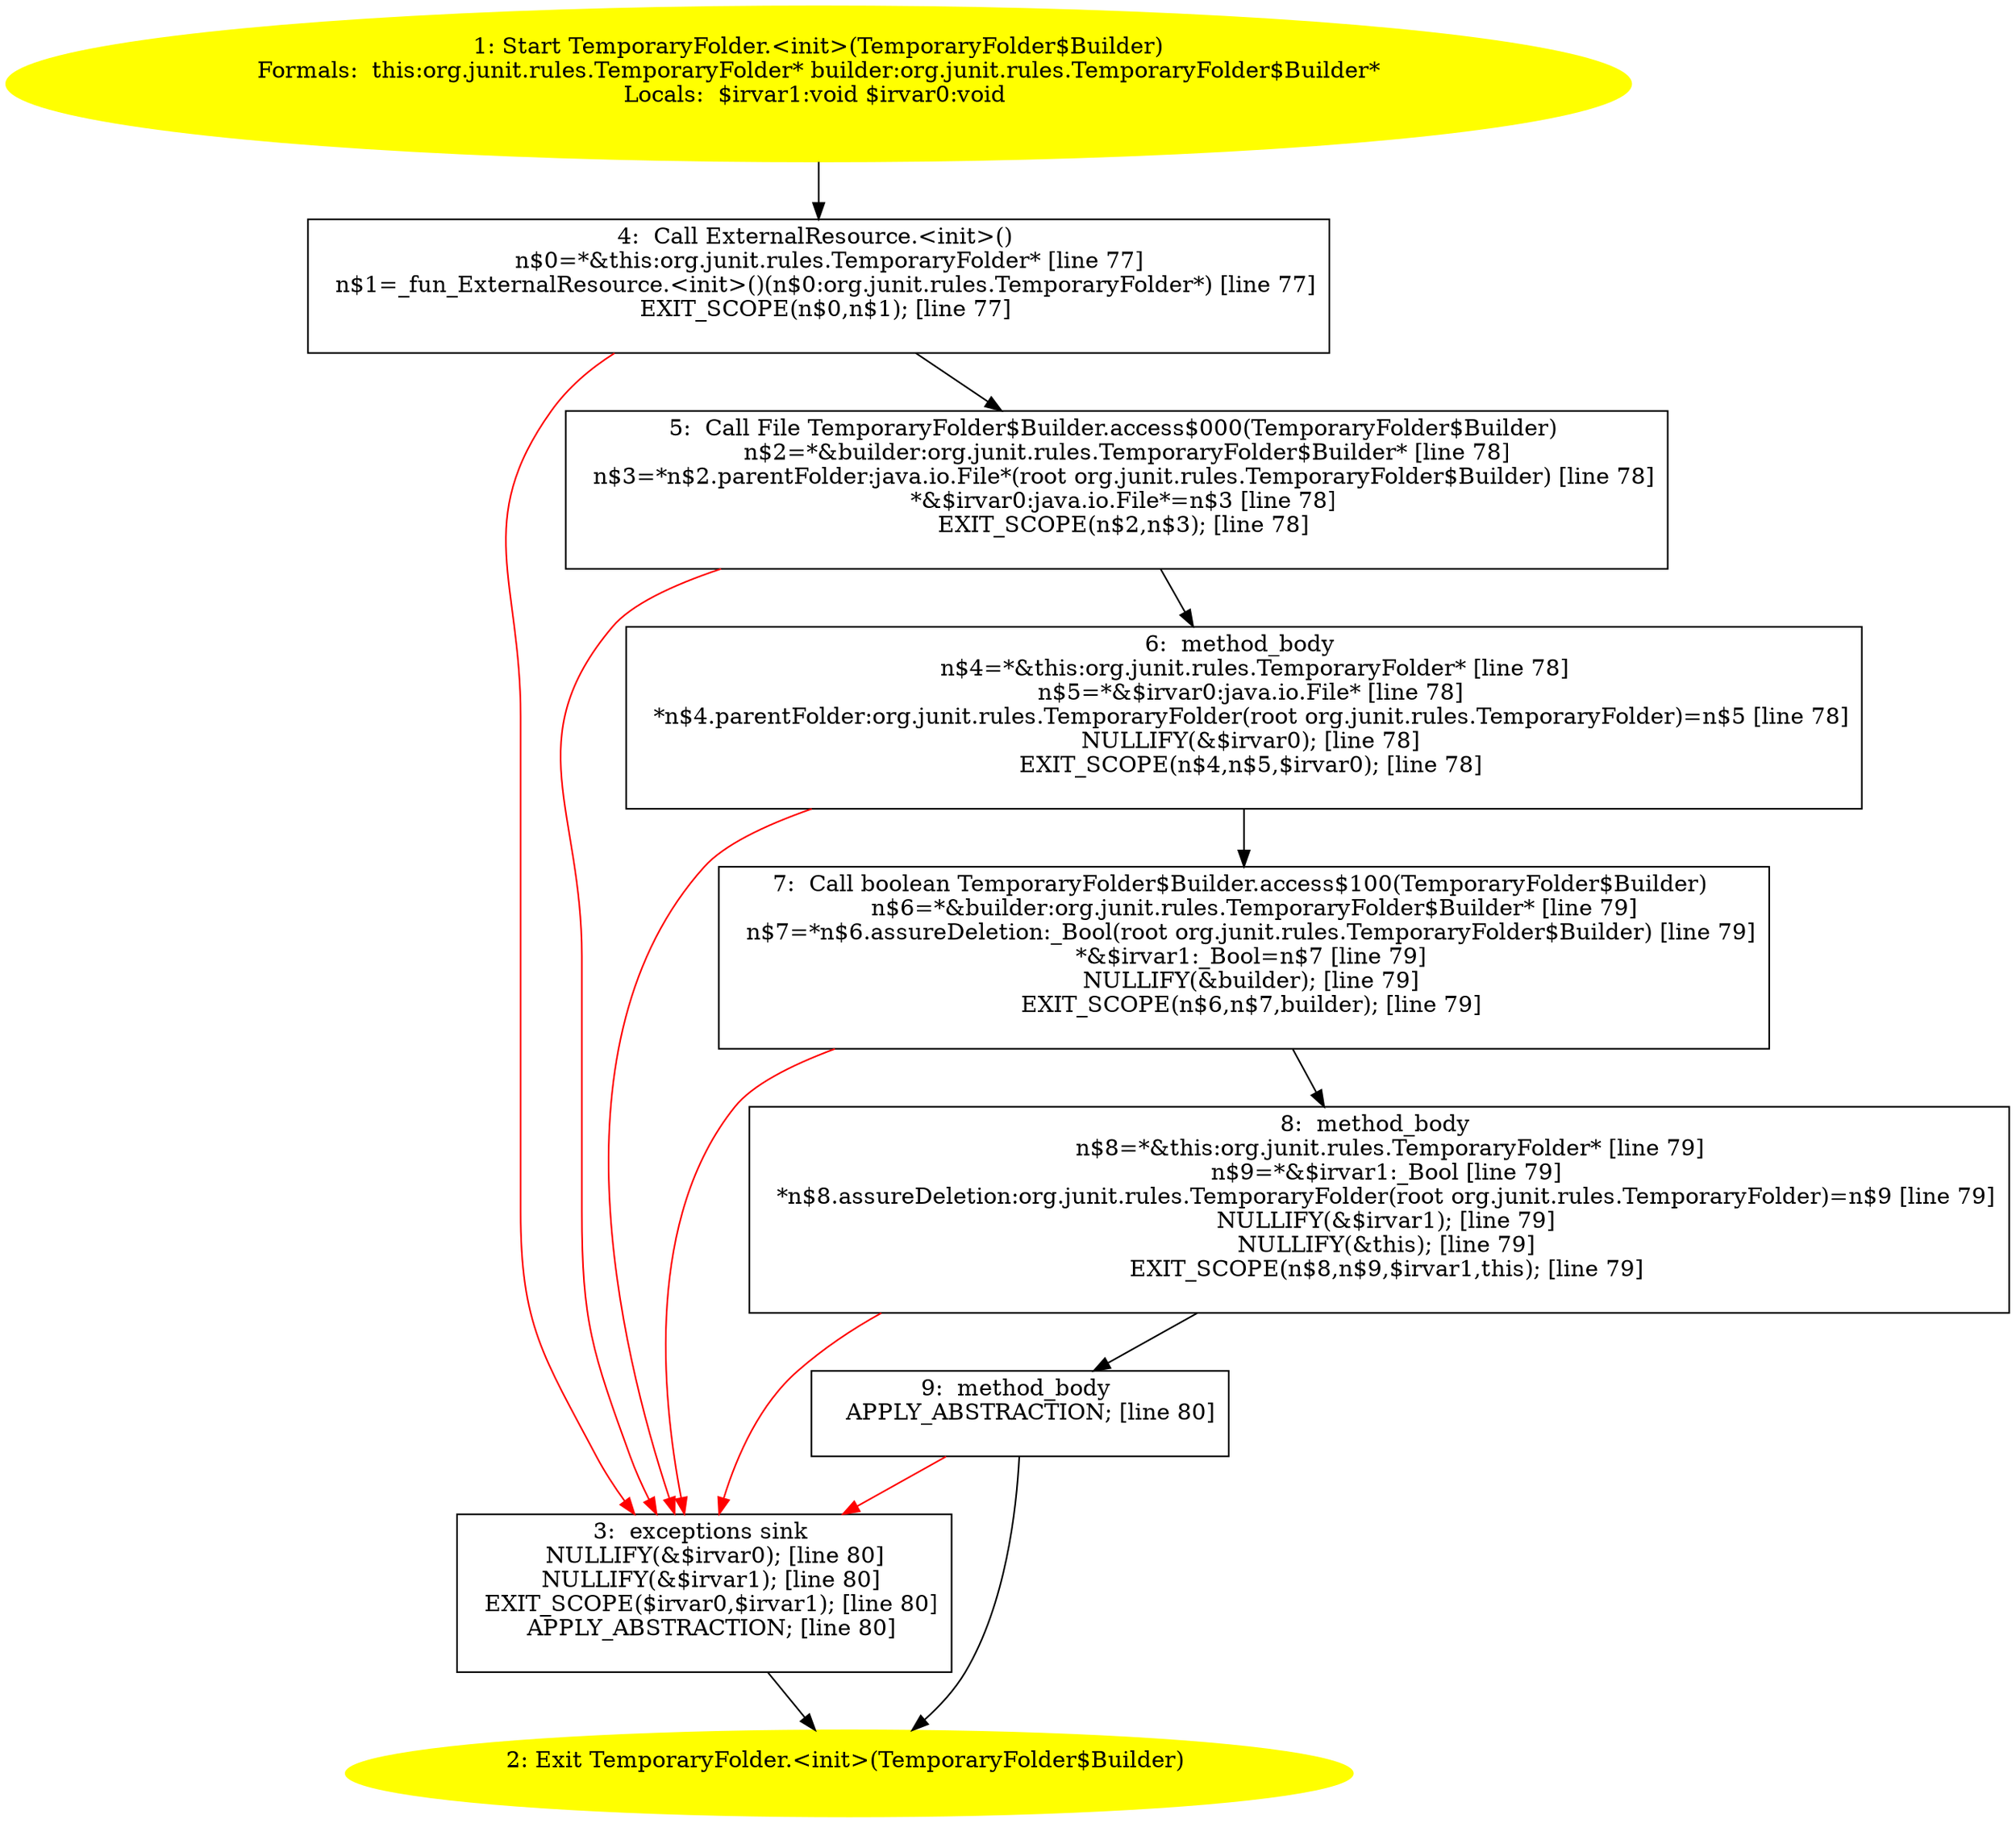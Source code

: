 /* @generated */
digraph cfg {
"org.junit.rules.TemporaryFolder.<init>(org.junit.rules.TemporaryFolder$Builder).3e97790fc7a08050f468dd31815ec9bf_1" [label="1: Start TemporaryFolder.<init>(TemporaryFolder$Builder)\nFormals:  this:org.junit.rules.TemporaryFolder* builder:org.junit.rules.TemporaryFolder$Builder*\nLocals:  $irvar1:void $irvar0:void \n  " color=yellow style=filled]
	

	 "org.junit.rules.TemporaryFolder.<init>(org.junit.rules.TemporaryFolder$Builder).3e97790fc7a08050f468dd31815ec9bf_1" -> "org.junit.rules.TemporaryFolder.<init>(org.junit.rules.TemporaryFolder$Builder).3e97790fc7a08050f468dd31815ec9bf_4" ;
"org.junit.rules.TemporaryFolder.<init>(org.junit.rules.TemporaryFolder$Builder).3e97790fc7a08050f468dd31815ec9bf_2" [label="2: Exit TemporaryFolder.<init>(TemporaryFolder$Builder) \n  " color=yellow style=filled]
	

"org.junit.rules.TemporaryFolder.<init>(org.junit.rules.TemporaryFolder$Builder).3e97790fc7a08050f468dd31815ec9bf_3" [label="3:  exceptions sink \n   NULLIFY(&$irvar0); [line 80]\n  NULLIFY(&$irvar1); [line 80]\n  EXIT_SCOPE($irvar0,$irvar1); [line 80]\n  APPLY_ABSTRACTION; [line 80]\n " shape="box"]
	

	 "org.junit.rules.TemporaryFolder.<init>(org.junit.rules.TemporaryFolder$Builder).3e97790fc7a08050f468dd31815ec9bf_3" -> "org.junit.rules.TemporaryFolder.<init>(org.junit.rules.TemporaryFolder$Builder).3e97790fc7a08050f468dd31815ec9bf_2" ;
"org.junit.rules.TemporaryFolder.<init>(org.junit.rules.TemporaryFolder$Builder).3e97790fc7a08050f468dd31815ec9bf_4" [label="4:  Call ExternalResource.<init>() \n   n$0=*&this:org.junit.rules.TemporaryFolder* [line 77]\n  n$1=_fun_ExternalResource.<init>()(n$0:org.junit.rules.TemporaryFolder*) [line 77]\n  EXIT_SCOPE(n$0,n$1); [line 77]\n " shape="box"]
	

	 "org.junit.rules.TemporaryFolder.<init>(org.junit.rules.TemporaryFolder$Builder).3e97790fc7a08050f468dd31815ec9bf_4" -> "org.junit.rules.TemporaryFolder.<init>(org.junit.rules.TemporaryFolder$Builder).3e97790fc7a08050f468dd31815ec9bf_5" ;
	 "org.junit.rules.TemporaryFolder.<init>(org.junit.rules.TemporaryFolder$Builder).3e97790fc7a08050f468dd31815ec9bf_4" -> "org.junit.rules.TemporaryFolder.<init>(org.junit.rules.TemporaryFolder$Builder).3e97790fc7a08050f468dd31815ec9bf_3" [color="red" ];
"org.junit.rules.TemporaryFolder.<init>(org.junit.rules.TemporaryFolder$Builder).3e97790fc7a08050f468dd31815ec9bf_5" [label="5:  Call File TemporaryFolder$Builder.access$000(TemporaryFolder$Builder) \n   n$2=*&builder:org.junit.rules.TemporaryFolder$Builder* [line 78]\n  n$3=*n$2.parentFolder:java.io.File*(root org.junit.rules.TemporaryFolder$Builder) [line 78]\n  *&$irvar0:java.io.File*=n$3 [line 78]\n  EXIT_SCOPE(n$2,n$3); [line 78]\n " shape="box"]
	

	 "org.junit.rules.TemporaryFolder.<init>(org.junit.rules.TemporaryFolder$Builder).3e97790fc7a08050f468dd31815ec9bf_5" -> "org.junit.rules.TemporaryFolder.<init>(org.junit.rules.TemporaryFolder$Builder).3e97790fc7a08050f468dd31815ec9bf_6" ;
	 "org.junit.rules.TemporaryFolder.<init>(org.junit.rules.TemporaryFolder$Builder).3e97790fc7a08050f468dd31815ec9bf_5" -> "org.junit.rules.TemporaryFolder.<init>(org.junit.rules.TemporaryFolder$Builder).3e97790fc7a08050f468dd31815ec9bf_3" [color="red" ];
"org.junit.rules.TemporaryFolder.<init>(org.junit.rules.TemporaryFolder$Builder).3e97790fc7a08050f468dd31815ec9bf_6" [label="6:  method_body \n   n$4=*&this:org.junit.rules.TemporaryFolder* [line 78]\n  n$5=*&$irvar0:java.io.File* [line 78]\n  *n$4.parentFolder:org.junit.rules.TemporaryFolder(root org.junit.rules.TemporaryFolder)=n$5 [line 78]\n  NULLIFY(&$irvar0); [line 78]\n  EXIT_SCOPE(n$4,n$5,$irvar0); [line 78]\n " shape="box"]
	

	 "org.junit.rules.TemporaryFolder.<init>(org.junit.rules.TemporaryFolder$Builder).3e97790fc7a08050f468dd31815ec9bf_6" -> "org.junit.rules.TemporaryFolder.<init>(org.junit.rules.TemporaryFolder$Builder).3e97790fc7a08050f468dd31815ec9bf_7" ;
	 "org.junit.rules.TemporaryFolder.<init>(org.junit.rules.TemporaryFolder$Builder).3e97790fc7a08050f468dd31815ec9bf_6" -> "org.junit.rules.TemporaryFolder.<init>(org.junit.rules.TemporaryFolder$Builder).3e97790fc7a08050f468dd31815ec9bf_3" [color="red" ];
"org.junit.rules.TemporaryFolder.<init>(org.junit.rules.TemporaryFolder$Builder).3e97790fc7a08050f468dd31815ec9bf_7" [label="7:  Call boolean TemporaryFolder$Builder.access$100(TemporaryFolder$Builder) \n   n$6=*&builder:org.junit.rules.TemporaryFolder$Builder* [line 79]\n  n$7=*n$6.assureDeletion:_Bool(root org.junit.rules.TemporaryFolder$Builder) [line 79]\n  *&$irvar1:_Bool=n$7 [line 79]\n  NULLIFY(&builder); [line 79]\n  EXIT_SCOPE(n$6,n$7,builder); [line 79]\n " shape="box"]
	

	 "org.junit.rules.TemporaryFolder.<init>(org.junit.rules.TemporaryFolder$Builder).3e97790fc7a08050f468dd31815ec9bf_7" -> "org.junit.rules.TemporaryFolder.<init>(org.junit.rules.TemporaryFolder$Builder).3e97790fc7a08050f468dd31815ec9bf_8" ;
	 "org.junit.rules.TemporaryFolder.<init>(org.junit.rules.TemporaryFolder$Builder).3e97790fc7a08050f468dd31815ec9bf_7" -> "org.junit.rules.TemporaryFolder.<init>(org.junit.rules.TemporaryFolder$Builder).3e97790fc7a08050f468dd31815ec9bf_3" [color="red" ];
"org.junit.rules.TemporaryFolder.<init>(org.junit.rules.TemporaryFolder$Builder).3e97790fc7a08050f468dd31815ec9bf_8" [label="8:  method_body \n   n$8=*&this:org.junit.rules.TemporaryFolder* [line 79]\n  n$9=*&$irvar1:_Bool [line 79]\n  *n$8.assureDeletion:org.junit.rules.TemporaryFolder(root org.junit.rules.TemporaryFolder)=n$9 [line 79]\n  NULLIFY(&$irvar1); [line 79]\n  NULLIFY(&this); [line 79]\n  EXIT_SCOPE(n$8,n$9,$irvar1,this); [line 79]\n " shape="box"]
	

	 "org.junit.rules.TemporaryFolder.<init>(org.junit.rules.TemporaryFolder$Builder).3e97790fc7a08050f468dd31815ec9bf_8" -> "org.junit.rules.TemporaryFolder.<init>(org.junit.rules.TemporaryFolder$Builder).3e97790fc7a08050f468dd31815ec9bf_9" ;
	 "org.junit.rules.TemporaryFolder.<init>(org.junit.rules.TemporaryFolder$Builder).3e97790fc7a08050f468dd31815ec9bf_8" -> "org.junit.rules.TemporaryFolder.<init>(org.junit.rules.TemporaryFolder$Builder).3e97790fc7a08050f468dd31815ec9bf_3" [color="red" ];
"org.junit.rules.TemporaryFolder.<init>(org.junit.rules.TemporaryFolder$Builder).3e97790fc7a08050f468dd31815ec9bf_9" [label="9:  method_body \n   APPLY_ABSTRACTION; [line 80]\n " shape="box"]
	

	 "org.junit.rules.TemporaryFolder.<init>(org.junit.rules.TemporaryFolder$Builder).3e97790fc7a08050f468dd31815ec9bf_9" -> "org.junit.rules.TemporaryFolder.<init>(org.junit.rules.TemporaryFolder$Builder).3e97790fc7a08050f468dd31815ec9bf_2" ;
	 "org.junit.rules.TemporaryFolder.<init>(org.junit.rules.TemporaryFolder$Builder).3e97790fc7a08050f468dd31815ec9bf_9" -> "org.junit.rules.TemporaryFolder.<init>(org.junit.rules.TemporaryFolder$Builder).3e97790fc7a08050f468dd31815ec9bf_3" [color="red" ];
}
